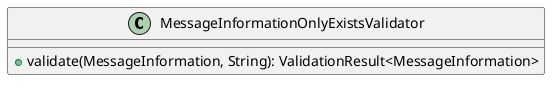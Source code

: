 @startuml

    class MessageInformationOnlyExistsValidator [[MessageInformationOnlyExistsValidator.html]] {
        +validate(MessageInformation, String): ValidationResult<MessageInformation>
    }

@enduml
